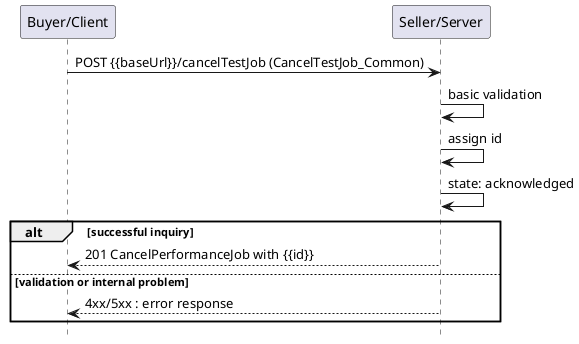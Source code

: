 @startuml useCase13

hide footbox

participant "Buyer/Client" as B
participant "Seller/Server" as S

B -> S : POST {{baseUrl}}/cancelTestJob (CancelTestJob_Common)

S -> S : basic validation
S -> S : assign id
S -> S : state: acknowledged
alt successful inquiry
    B <-- S : 201 CancelPerformanceJob with {{id}}
else validation or internal problem
    B <-- S: 4xx/5xx : error response
end


' hide footbox

' participant "Buyer/Client" as B
' participant "Seller/Server" as S

' B -> S : POST {{baseUrl}}/testJob/{{id}}/cancel

' S -> S : basic validation
' S -> S : state: acknowledged
' alt
'     B <-- S : 201 : TestJobProcessResponse
' else validation or internal problem
'     B <-- S: 4xx/5xx : error response
' end

@enduml